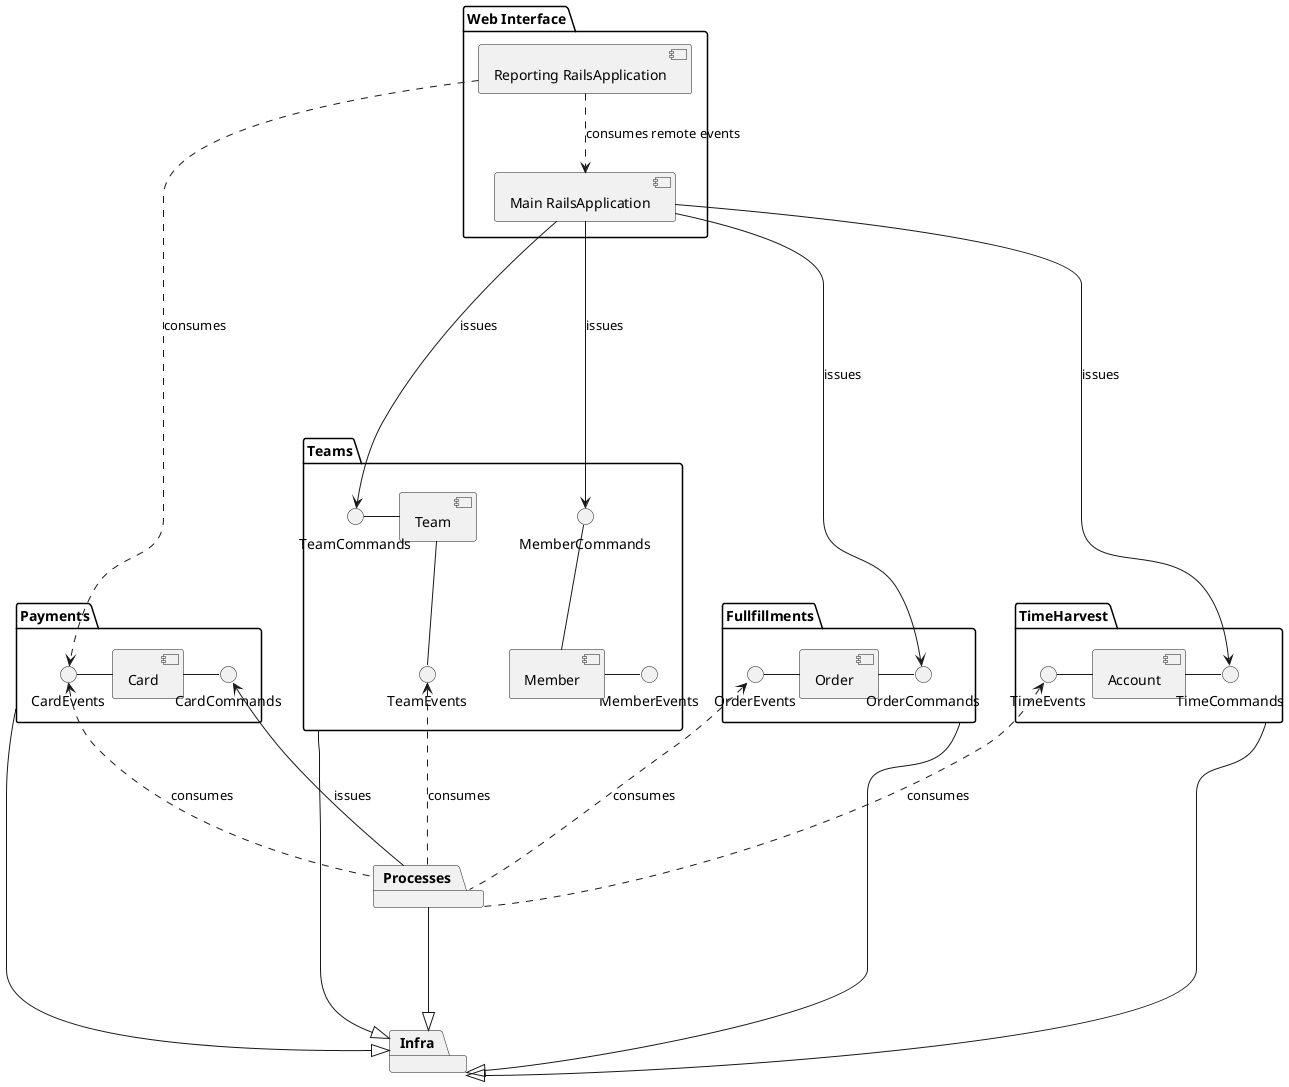 @startuml

package "Infra" {
}

package "Fullfillments" {
  [Order] - OrderCommands
  OrderEvents - [Order]
}

package "Payments" {
  CardEvents - [Card]
  [Card] - CardCommands
}

package "Processes" {
}

package "Teams" {
	MemberEvents -left- [Member]
	[Member] -up- MemberCommands
	TeamEvents -up- [Team]
	[Team] - TeamCommands
}

package "TimeHarvest" {
	TimeEvents - [Account]
	[Account] - TimeCommands
}

package "Web Interface" {
	[Reporting RailsApplication]
	[Main RailsApplication]
}

Fullfillments ---|> Infra
Payments ---|> Infra
Processes ---|> Infra
Teams ---|> Infra
TimeHarvest ---|> Infra

"Main RailsApplication" ----> TimeCommands : issues
"Main RailsApplication" ----> TeamCommands : issues
"Main RailsApplication" ----> MemberCommands : issues
"Main RailsApplication" ----> OrderCommands : issues
"Reporting RailsApplication" ..> "Main RailsApplication" :consumes remote events
"Reporting RailsApplication" ...> CardEvents :consumes
Processes ..up.> CardEvents :consumes
Processes ..up.> OrderEvents :consumes
Processes ..up.> TeamEvents :consumes
Processes ..up.> TimeEvents :consumes
Processes --up-> CardCommands :issues

@enduml